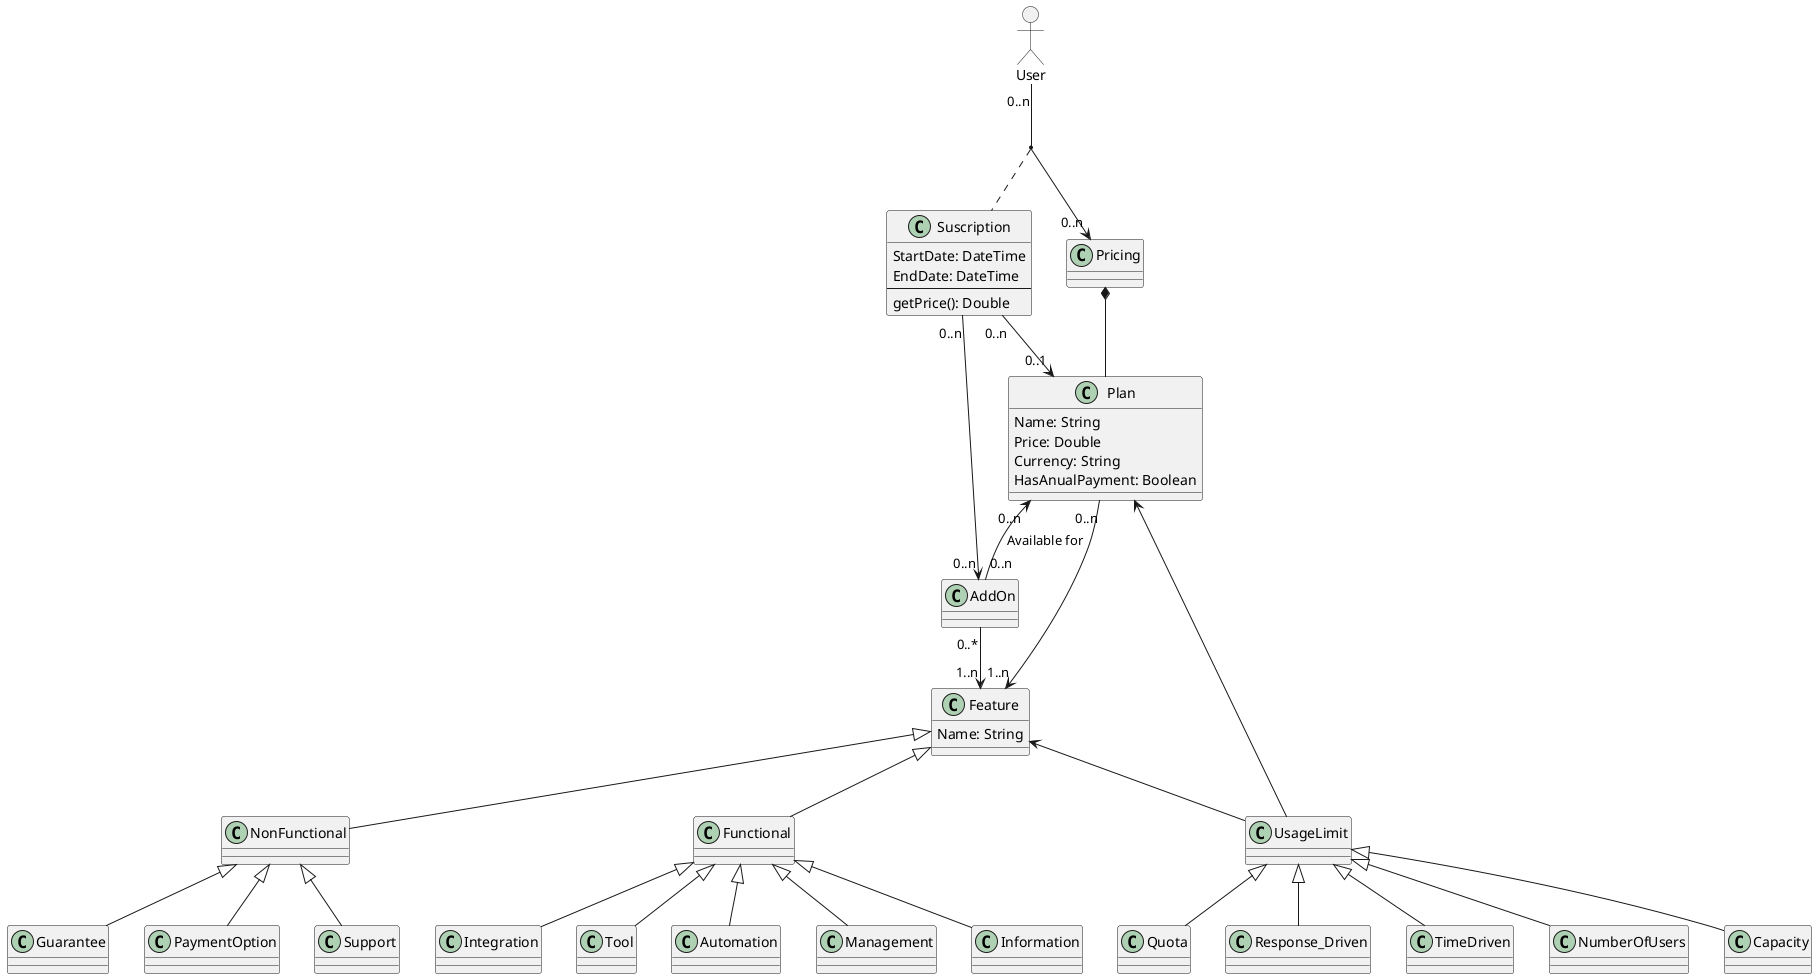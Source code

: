 @startuml 7-25_10_2023

mix_actor User

User "0..n"-->"0..n"Pricing
(User, Pricing) .. Suscription

Pricing *-- Plan 

Suscription "0..n"-->"0..1"Plan
Suscription "0..n"-->"0..n"AddOn

Plan "0..n"-->"1..n" Feature 
AddOn "0..*"-->"1..n" Feature

Plan "0..n"<--"0..n" AddOn : Available for

Feature <|-- Functional
Feature <|-- NonFunctional

Functional <|-- Information
Functional <|-- Integration
Functional <|-- Tool
Functional <|-- Automation
Functional <|-- Management

NonFunctional <|-- Guarantee
NonFunctional <|-- PaymentOption
NonFunctional <|-- Support

Feature <-- UsageLimit
Plan <-- UsageLimit

UsageLimit <|-- Capacity
UsageLimit <|-- Quota
UsageLimit <|-- Response_Driven
UsageLimit <|-- TimeDriven
UsageLimit <|-- NumberOfUsers

class Plan{
Name: String
Price: Double
Currency: String
HasAnualPayment: Boolean
}

class Feature{
Name: String
}

class Suscription{
StartDate: DateTime
EndDate: DateTime
--
getPrice(): Double
}

@enduml